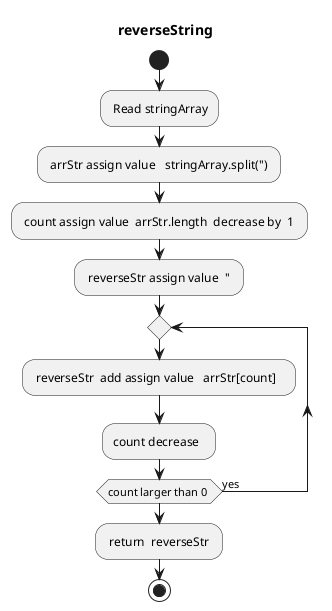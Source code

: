 
@startuml.
title reverseString
start
: Read stringArray;
: arrStr assign value   stringArray.split('') ;
: count assign value  arrStr.length  decrease by  1 ;
: reverseStr assign value  '' ; 
repeat
 : reverseStr  add assign value   arrStr[count]   ;  
  :count decrease  ; 
repeat while (count larger than 0 ) is (yes)
: return  reverseStr ; 
stop
@enduml